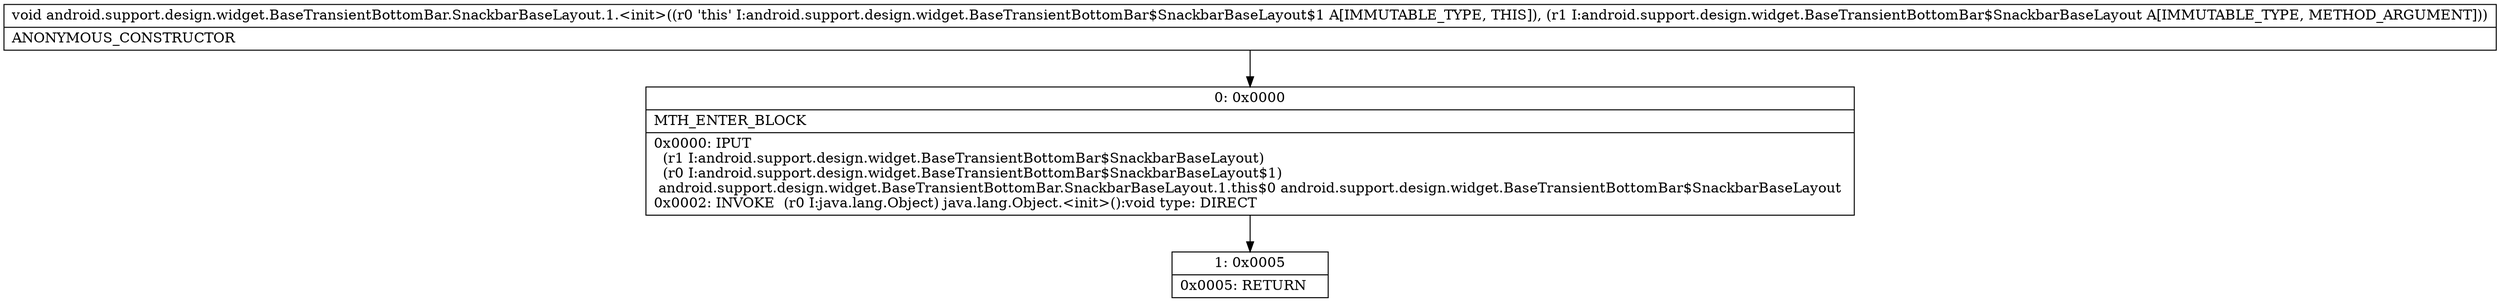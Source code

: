 digraph "CFG forandroid.support.design.widget.BaseTransientBottomBar.SnackbarBaseLayout.1.\<init\>(Landroid\/support\/design\/widget\/BaseTransientBottomBar$SnackbarBaseLayout;)V" {
Node_0 [shape=record,label="{0\:\ 0x0000|MTH_ENTER_BLOCK\l|0x0000: IPUT  \l  (r1 I:android.support.design.widget.BaseTransientBottomBar$SnackbarBaseLayout)\l  (r0 I:android.support.design.widget.BaseTransientBottomBar$SnackbarBaseLayout$1)\l android.support.design.widget.BaseTransientBottomBar.SnackbarBaseLayout.1.this$0 android.support.design.widget.BaseTransientBottomBar$SnackbarBaseLayout \l0x0002: INVOKE  (r0 I:java.lang.Object) java.lang.Object.\<init\>():void type: DIRECT \l}"];
Node_1 [shape=record,label="{1\:\ 0x0005|0x0005: RETURN   \l}"];
MethodNode[shape=record,label="{void android.support.design.widget.BaseTransientBottomBar.SnackbarBaseLayout.1.\<init\>((r0 'this' I:android.support.design.widget.BaseTransientBottomBar$SnackbarBaseLayout$1 A[IMMUTABLE_TYPE, THIS]), (r1 I:android.support.design.widget.BaseTransientBottomBar$SnackbarBaseLayout A[IMMUTABLE_TYPE, METHOD_ARGUMENT]))  | ANONYMOUS_CONSTRUCTOR\l}"];
MethodNode -> Node_0;
Node_0 -> Node_1;
}

